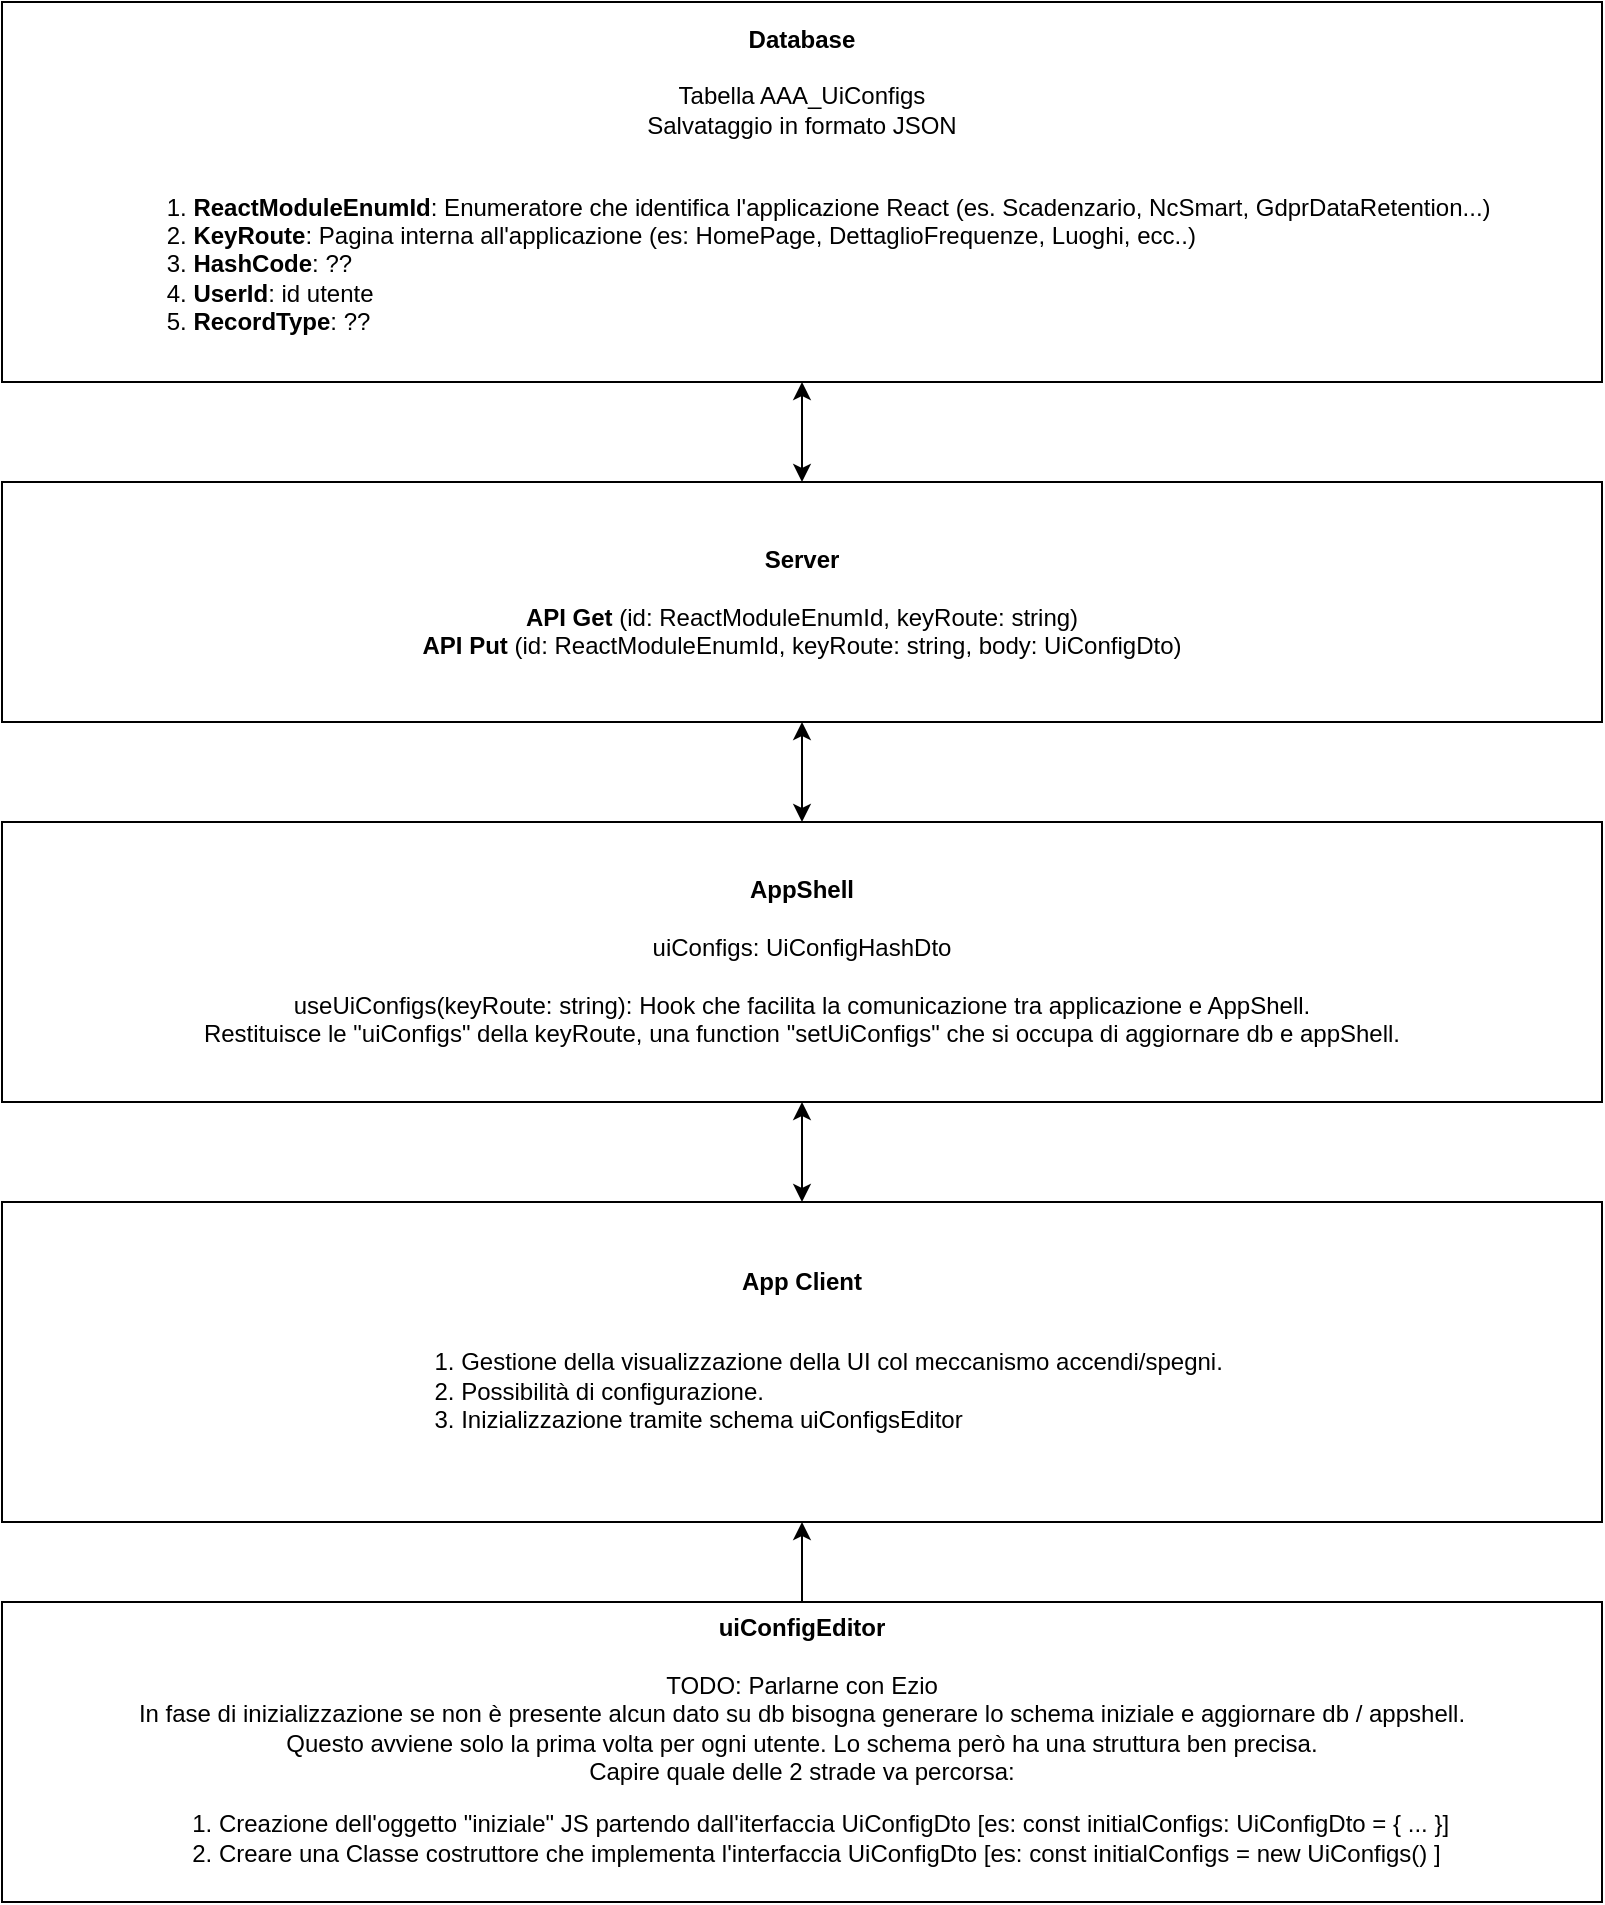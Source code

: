 <mxfile version="20.4.0" type="github">
  <diagram id="kgpKYQtTHZ0yAKxKKP6v" name="Page-1">
    <mxGraphModel dx="1422" dy="794" grid="1" gridSize="10" guides="1" tooltips="1" connect="1" arrows="1" fold="1" page="1" pageScale="1" pageWidth="850" pageHeight="1100" math="0" shadow="0">
      <root>
        <mxCell id="0" />
        <mxCell id="1" parent="0" />
        <mxCell id="uckN_QWL19h1E3_D1OjQ-1" value="&lt;b&gt;Database&lt;/b&gt;&lt;br&gt;&lt;br&gt;Tabella AAA_UiConfigs&lt;br&gt;Salvataggio in formato JSON&lt;br&gt;&lt;br&gt;&lt;ol&gt;&lt;li style=&quot;text-align: left;&quot;&gt;&lt;b&gt;ReactModuleEnumId&lt;/b&gt;: Enumeratore che identifica l&#39;applicazione React (es. Scadenzario, NcSmart, GdprDataRetention...)&lt;/li&gt;&lt;li style=&quot;text-align: left;&quot;&gt;&lt;b&gt;KeyRoute&lt;/b&gt;: Pagina interna all&#39;applicazione (es: HomePage, DettaglioFrequenze, Luoghi, ecc..)&lt;/li&gt;&lt;li style=&quot;text-align: left;&quot;&gt;&lt;b&gt;HashCode&lt;/b&gt;: ??&lt;/li&gt;&lt;li style=&quot;text-align: left;&quot;&gt;&lt;b&gt;UserId&lt;/b&gt;: id utente&lt;/li&gt;&lt;li style=&quot;text-align: left;&quot;&gt;&lt;b&gt;RecordType&lt;/b&gt;: ??&lt;/li&gt;&lt;/ol&gt;" style="rounded=0;whiteSpace=wrap;html=1;" vertex="1" parent="1">
          <mxGeometry x="40" y="40" width="800" height="190" as="geometry" />
        </mxCell>
        <mxCell id="uckN_QWL19h1E3_D1OjQ-2" value="&lt;b&gt;Server&lt;/b&gt;&lt;br&gt;&lt;br&gt;&lt;b&gt;API Get&lt;/b&gt;&amp;nbsp;(id: ReactModuleEnumId, keyRoute: string)&lt;br&gt;&lt;b&gt;API Put&lt;/b&gt; (id: ReactModuleEnumId, keyRoute: string, body: UiConfigDto)" style="rounded=0;whiteSpace=wrap;html=1;" vertex="1" parent="1">
          <mxGeometry x="40" y="280" width="800" height="120" as="geometry" />
        </mxCell>
        <mxCell id="uckN_QWL19h1E3_D1OjQ-3" value="&lt;b&gt;AppShell&lt;/b&gt;&lt;br&gt;&lt;br&gt;uiConfigs: UiConfigHashDto&lt;br&gt;&lt;br&gt;useUiConfigs(keyRoute: string): Hook che facilita la comunicazione tra applicazione e AppShell.&lt;br&gt;Restituisce le &quot;uiConfigs&quot; della keyRoute, una function &quot;setUiConfigs&quot; che si occupa di aggiornare db e appShell." style="rounded=0;whiteSpace=wrap;html=1;" vertex="1" parent="1">
          <mxGeometry x="40" y="450" width="800" height="140" as="geometry" />
        </mxCell>
        <mxCell id="uckN_QWL19h1E3_D1OjQ-10" value="" style="endArrow=classic;startArrow=classic;html=1;rounded=0;entryX=0.5;entryY=1;entryDx=0;entryDy=0;exitX=0.5;exitY=0;exitDx=0;exitDy=0;" edge="1" parent="1" source="uckN_QWL19h1E3_D1OjQ-3" target="uckN_QWL19h1E3_D1OjQ-2">
          <mxGeometry width="50" height="50" relative="1" as="geometry">
            <mxPoint x="400" y="330" as="sourcePoint" />
            <mxPoint x="450" y="280" as="targetPoint" />
            <Array as="points" />
          </mxGeometry>
        </mxCell>
        <mxCell id="uckN_QWL19h1E3_D1OjQ-11" value="" style="endArrow=classic;startArrow=classic;html=1;rounded=0;entryX=0.5;entryY=1;entryDx=0;entryDy=0;exitX=0.5;exitY=0;exitDx=0;exitDy=0;" edge="1" parent="1" source="uckN_QWL19h1E3_D1OjQ-2" target="uckN_QWL19h1E3_D1OjQ-1">
          <mxGeometry width="50" height="50" relative="1" as="geometry">
            <mxPoint x="400" y="330" as="sourcePoint" />
            <mxPoint x="450" y="280" as="targetPoint" />
          </mxGeometry>
        </mxCell>
        <mxCell id="uckN_QWL19h1E3_D1OjQ-12" value="&lt;b style=&quot;background-color: initial;&quot;&gt;App Client&lt;/b&gt;&lt;br&gt;&lt;br&gt;&lt;ol&gt;&lt;li style=&quot;text-align: left;&quot;&gt;&lt;span style=&quot;background-color: initial;&quot;&gt;Gestione della visualizzazione della UI col meccanismo accendi/spegni.&lt;/span&gt;&lt;/li&gt;&lt;li style=&quot;text-align: left;&quot;&gt;&lt;span style=&quot;background-color: initial;&quot;&gt;Possibilità di configurazione.&lt;/span&gt;&lt;/li&gt;&lt;li style=&quot;text-align: left;&quot;&gt;&lt;span style=&quot;background-color: initial;&quot;&gt;Inizializzazione tramite schema uiConfigsEditor&lt;/span&gt;&lt;/li&gt;&lt;/ol&gt;" style="rounded=0;whiteSpace=wrap;html=1;" vertex="1" parent="1">
          <mxGeometry x="40" y="640" width="800" height="160" as="geometry" />
        </mxCell>
        <mxCell id="uckN_QWL19h1E3_D1OjQ-13" value="" style="endArrow=classic;startArrow=classic;html=1;rounded=0;entryX=0.5;entryY=1;entryDx=0;entryDy=0;exitX=0.5;exitY=0;exitDx=0;exitDy=0;" edge="1" parent="1" source="uckN_QWL19h1E3_D1OjQ-12" target="uckN_QWL19h1E3_D1OjQ-3">
          <mxGeometry width="50" height="50" relative="1" as="geometry">
            <mxPoint x="400" y="760" as="sourcePoint" />
            <mxPoint x="450" y="710" as="targetPoint" />
          </mxGeometry>
        </mxCell>
        <mxCell id="uckN_QWL19h1E3_D1OjQ-14" value="&lt;b&gt;uiConfigEditor&lt;/b&gt;&lt;br&gt;&lt;br&gt;TODO: Parlarne con Ezio&lt;br&gt;In fase di inizializzazione se non è presente alcun dato su db bisogna generare lo schema iniziale e aggiornare db / appshell.&lt;br&gt;Questo avviene solo la prima volta per ogni utente. Lo schema però ha una struttura ben precisa.&lt;br&gt;Capire quale delle 2 strade va percorsa:&lt;br&gt;&lt;ol&gt;&lt;li style=&quot;text-align: left;&quot;&gt;Creazione dell&#39;oggetto &quot;iniziale&quot; JS partendo dall&#39;iterfaccia UiConfigDto [es: const initialConfigs: UiConfigDto = { ... }]&lt;/li&gt;&lt;li style=&quot;text-align: left;&quot;&gt;Creare una Classe costruttore che implementa l&#39;interfaccia UiConfigDto [es: const initialConfigs = new UiConfigs() ]&lt;/li&gt;&lt;/ol&gt;" style="rounded=0;whiteSpace=wrap;html=1;" vertex="1" parent="1">
          <mxGeometry x="40" y="840" width="800" height="150" as="geometry" />
        </mxCell>
        <mxCell id="uckN_QWL19h1E3_D1OjQ-15" value="" style="endArrow=classic;html=1;rounded=0;exitX=0.5;exitY=0;exitDx=0;exitDy=0;" edge="1" parent="1" source="uckN_QWL19h1E3_D1OjQ-14">
          <mxGeometry width="50" height="50" relative="1" as="geometry">
            <mxPoint x="400" y="690" as="sourcePoint" />
            <mxPoint x="440" y="800" as="targetPoint" />
          </mxGeometry>
        </mxCell>
      </root>
    </mxGraphModel>
  </diagram>
</mxfile>
